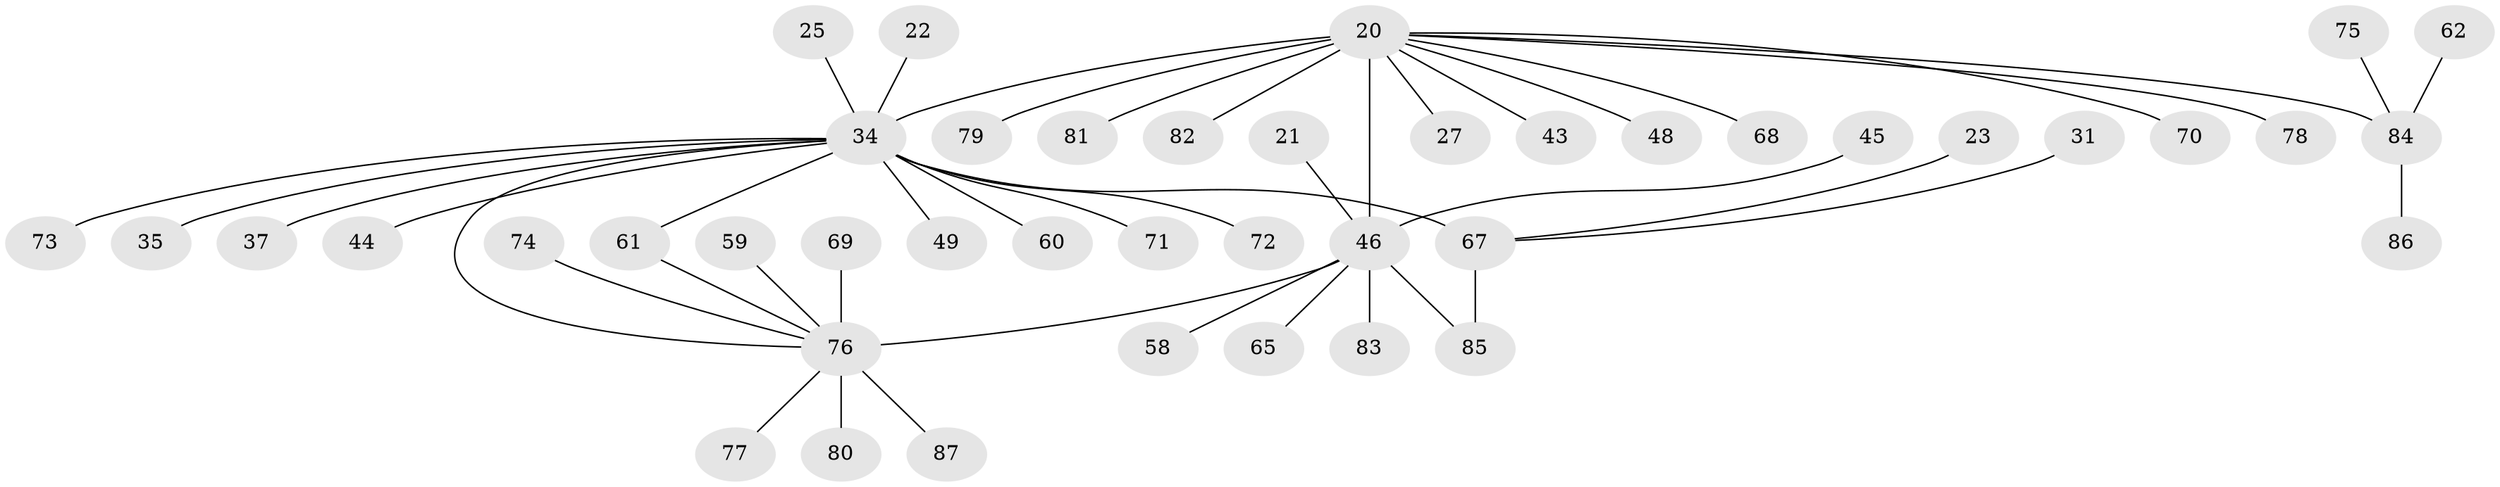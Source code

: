 // original degree distribution, {8: 0.04597701149425287, 10: 0.011494252873563218, 4: 0.04597701149425287, 13: 0.011494252873563218, 6: 0.034482758620689655, 3: 0.06896551724137931, 7: 0.034482758620689655, 14: 0.011494252873563218, 9: 0.011494252873563218, 5: 0.011494252873563218, 1: 0.5977011494252874, 2: 0.11494252873563218}
// Generated by graph-tools (version 1.1) at 2025/54/03/09/25 04:54:10]
// undirected, 43 vertices, 45 edges
graph export_dot {
graph [start="1"]
  node [color=gray90,style=filled];
  20 [super="+18+5"];
  21;
  22;
  23;
  25;
  27;
  31;
  34 [super="+8+26+16"];
  35;
  37;
  43;
  44;
  45;
  46 [super="+40+33"];
  48;
  49;
  58;
  59;
  60 [super="+29"];
  61 [super="+10"];
  62;
  65 [super="+63"];
  67 [super="+15"];
  68;
  69;
  70;
  71 [super="+64"];
  72;
  73;
  74;
  75;
  76 [super="+52+39+4+47+51+53+54+55+57"];
  77;
  78;
  79;
  80 [super="+36"];
  81;
  82 [super="+28"];
  83;
  84 [super="+32+56"];
  85 [super="+66"];
  86;
  87;
  20 -- 46 [weight=5];
  20 -- 70;
  20 -- 81;
  20 -- 48;
  20 -- 68;
  20 -- 43;
  20 -- 78;
  20 -- 79;
  20 -- 27;
  20 -- 82;
  20 -- 34 [weight=7];
  20 -- 84 [weight=4];
  21 -- 46;
  22 -- 34;
  23 -- 67;
  25 -- 34;
  31 -- 67;
  34 -- 35;
  34 -- 71;
  34 -- 73;
  34 -- 44;
  34 -- 37;
  34 -- 72;
  34 -- 76 [weight=2];
  34 -- 49;
  34 -- 60;
  34 -- 67 [weight=4];
  34 -- 61 [weight=2];
  45 -- 46;
  46 -- 65;
  46 -- 76 [weight=6];
  46 -- 83;
  46 -- 85;
  46 -- 58;
  59 -- 76;
  61 -- 76 [weight=2];
  62 -- 84;
  67 -- 85;
  69 -- 76;
  74 -- 76;
  75 -- 84;
  76 -- 80;
  76 -- 87;
  76 -- 77;
  84 -- 86;
}
